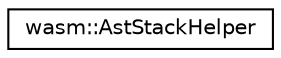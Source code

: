 digraph "Graphical Class Hierarchy"
{
  edge [fontname="Helvetica",fontsize="10",labelfontname="Helvetica",labelfontsize="10"];
  node [fontname="Helvetica",fontsize="10",shape=record];
  rankdir="LR";
  Node0 [label="wasm::AstStackHelper",height=0.2,width=0.4,color="black", fillcolor="white", style="filled",URL="$structwasm_1_1_ast_stack_helper.html"];
}
